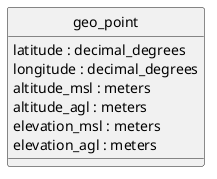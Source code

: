 @startuml uml
skinparam monochrome true
skinparam linetype ortho
hide circle

entity geo_point {
    latitude : decimal_degrees
    longitude : decimal_degrees
    altitude_msl : meters
    altitude_agl : meters
    elevation_msl : meters
    elevation_agl : meters
}

@enduml
